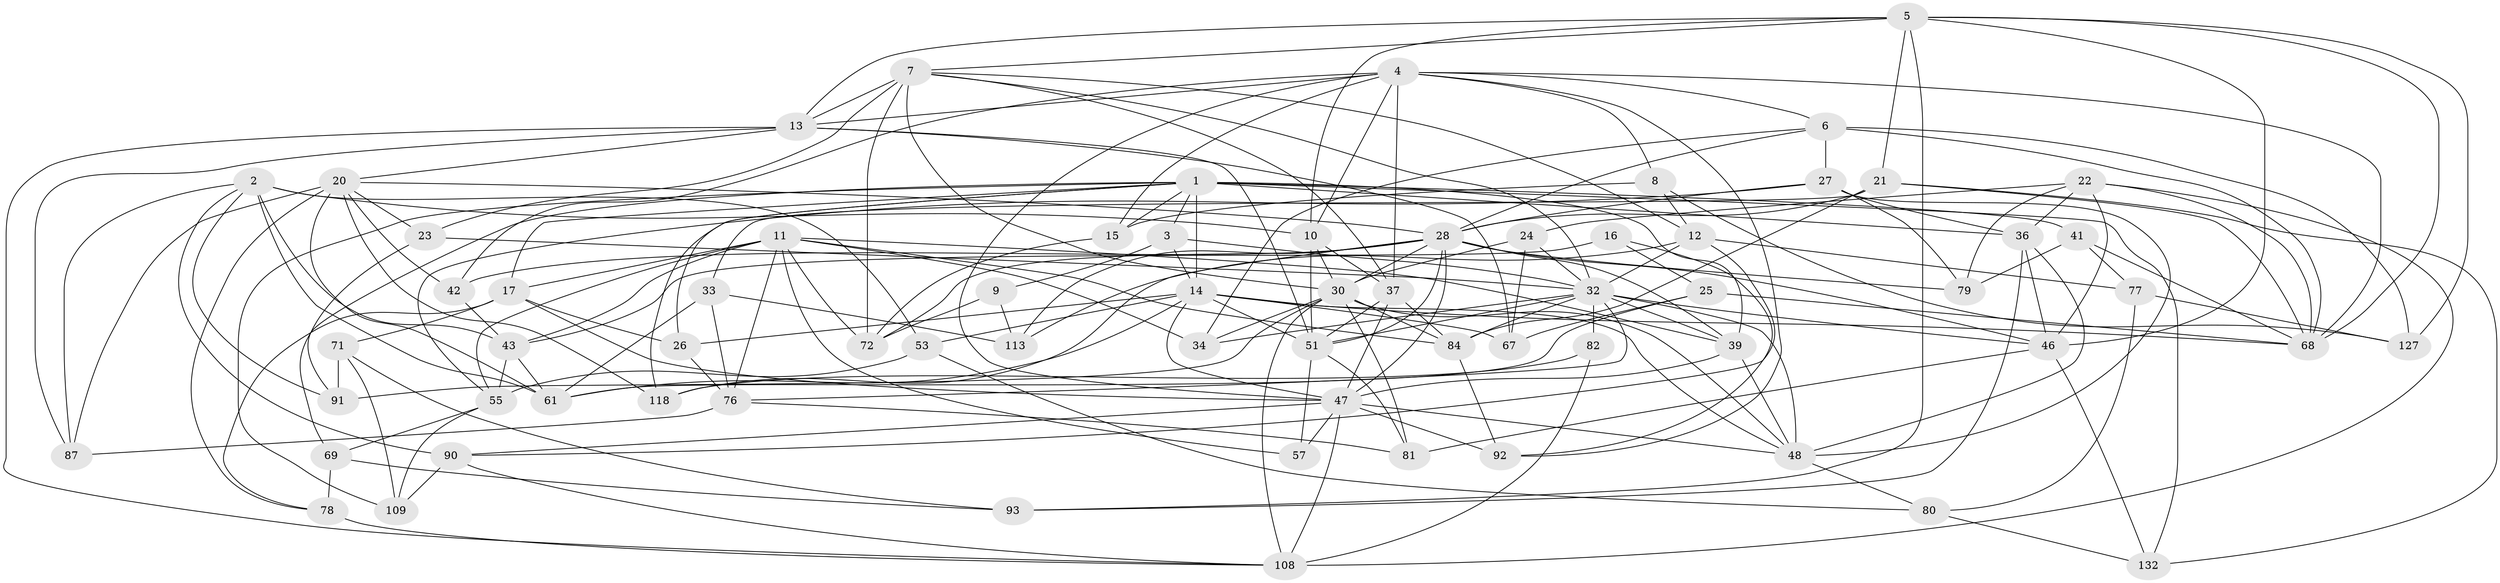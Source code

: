 // original degree distribution, {4: 1.0}
// Generated by graph-tools (version 1.1) at 2025/16/03/09/25 04:16:24]
// undirected, 68 vertices, 197 edges
graph export_dot {
graph [start="1"]
  node [color=gray90,style=filled];
  1 [super="+89+59+52"];
  2 [super="+103"];
  3;
  4 [super="+19"];
  5 [super="+122"];
  6 [super="+133"];
  7 [super="+18"];
  8;
  9;
  10 [super="+129"];
  11 [super="+119+50+56"];
  12 [super="+95"];
  13 [super="+135+100"];
  14 [super="+44+75+134"];
  15;
  16;
  17 [super="+98"];
  20 [super="+105+66"];
  21 [super="+131"];
  22 [super="+101"];
  23;
  24;
  25;
  26;
  27 [super="+107"];
  28 [super="+40+29+38"];
  30 [super="+114+111+54"];
  32 [super="+35"];
  33;
  34;
  36 [super="+45"];
  37 [super="+83"];
  39 [super="+49"];
  41;
  42;
  43 [super="+97+115"];
  46 [super="+102"];
  47 [super="+94+121+70"];
  48 [super="+64+63"];
  51 [super="+58"];
  53;
  55 [super="+85"];
  57;
  61 [super="+123"];
  67;
  68 [super="+99+120"];
  69;
  71;
  72 [super="+74"];
  76 [super="+88"];
  77;
  78;
  79;
  80;
  81;
  82;
  84 [super="+96"];
  87;
  90 [super="+117"];
  91;
  92;
  93;
  108 [super="+110"];
  109;
  113;
  118;
  127;
  132;
  1 -- 69;
  1 -- 3;
  1 -- 36;
  1 -- 15;
  1 -- 39;
  1 -- 118;
  1 -- 41;
  1 -- 26;
  1 -- 14;
  1 -- 132;
  1 -- 109;
  1 -- 17;
  2 -- 91;
  2 -- 43 [weight=2];
  2 -- 90;
  2 -- 53;
  2 -- 87;
  2 -- 10;
  2 -- 61;
  3 -- 9;
  3 -- 14;
  3 -- 32;
  4 -- 92;
  4 -- 47;
  4 -- 13;
  4 -- 37;
  4 -- 8;
  4 -- 10;
  4 -- 42;
  4 -- 15;
  4 -- 6;
  4 -- 68;
  5 -- 13;
  5 -- 10;
  5 -- 21;
  5 -- 68;
  5 -- 7;
  5 -- 93;
  5 -- 127;
  5 -- 46;
  6 -- 34;
  6 -- 28;
  6 -- 68;
  6 -- 27;
  6 -- 127;
  7 -- 12;
  7 -- 30;
  7 -- 32;
  7 -- 23;
  7 -- 72;
  7 -- 13;
  7 -- 37;
  8 -- 127;
  8 -- 15;
  8 -- 12;
  9 -- 72 [weight=2];
  9 -- 113;
  10 -- 30;
  10 -- 51;
  10 -- 37;
  11 -- 76;
  11 -- 57 [weight=2];
  11 -- 55;
  11 -- 39;
  11 -- 34;
  11 -- 84;
  11 -- 72;
  11 -- 17;
  11 -- 43;
  12 -- 77;
  12 -- 32;
  12 -- 113;
  12 -- 90;
  13 -- 20;
  13 -- 87;
  13 -- 51;
  13 -- 67;
  13 -- 108;
  14 -- 61;
  14 -- 53;
  14 -- 26;
  14 -- 67;
  14 -- 68;
  14 -- 51;
  14 -- 48;
  14 -- 47;
  15 -- 72;
  16 -- 92;
  16 -- 25;
  16 -- 43 [weight=2];
  17 -- 71;
  17 -- 47;
  17 -- 26;
  17 -- 78;
  20 -- 42;
  20 -- 118;
  20 -- 23;
  20 -- 61;
  20 -- 78;
  20 -- 87;
  20 -- 28;
  21 -- 132;
  21 -- 33;
  21 -- 84;
  21 -- 68;
  21 -- 28;
  22 -- 79;
  22 -- 24;
  22 -- 68;
  22 -- 46;
  22 -- 108;
  22 -- 36;
  23 -- 91;
  23 -- 32;
  24 -- 67;
  24 -- 32;
  24 -- 30;
  25 -- 67;
  25 -- 61;
  25 -- 68;
  26 -- 76;
  27 -- 79;
  27 -- 48;
  27 -- 55;
  27 -- 36;
  27 -- 28;
  28 -- 51;
  28 -- 72;
  28 -- 113;
  28 -- 118;
  28 -- 47;
  28 -- 39;
  28 -- 42;
  28 -- 30;
  28 -- 79;
  28 -- 46;
  30 -- 34;
  30 -- 81;
  30 -- 91;
  30 -- 108;
  30 -- 84;
  30 -- 48;
  32 -- 82;
  32 -- 34;
  32 -- 76;
  32 -- 46 [weight=2];
  32 -- 48;
  32 -- 51;
  32 -- 39;
  32 -- 84;
  33 -- 61;
  33 -- 113;
  33 -- 76;
  36 -- 93;
  36 -- 48;
  36 -- 46;
  37 -- 51;
  37 -- 47;
  37 -- 84;
  39 -- 48;
  39 -- 47;
  41 -- 77;
  41 -- 79;
  41 -- 68;
  42 -- 43;
  43 -- 61;
  43 -- 55;
  46 -- 132;
  46 -- 81;
  47 -- 92;
  47 -- 48;
  47 -- 57;
  47 -- 90 [weight=2];
  47 -- 108;
  48 -- 80;
  51 -- 81;
  51 -- 57;
  53 -- 80;
  53 -- 55;
  55 -- 109;
  55 -- 69;
  69 -- 93;
  69 -- 78;
  71 -- 109;
  71 -- 91;
  71 -- 93;
  76 -- 81;
  76 -- 87;
  77 -- 127;
  77 -- 80;
  78 -- 108;
  80 -- 132;
  82 -- 118;
  82 -- 108 [weight=2];
  84 -- 92;
  90 -- 109;
  90 -- 108;
}
